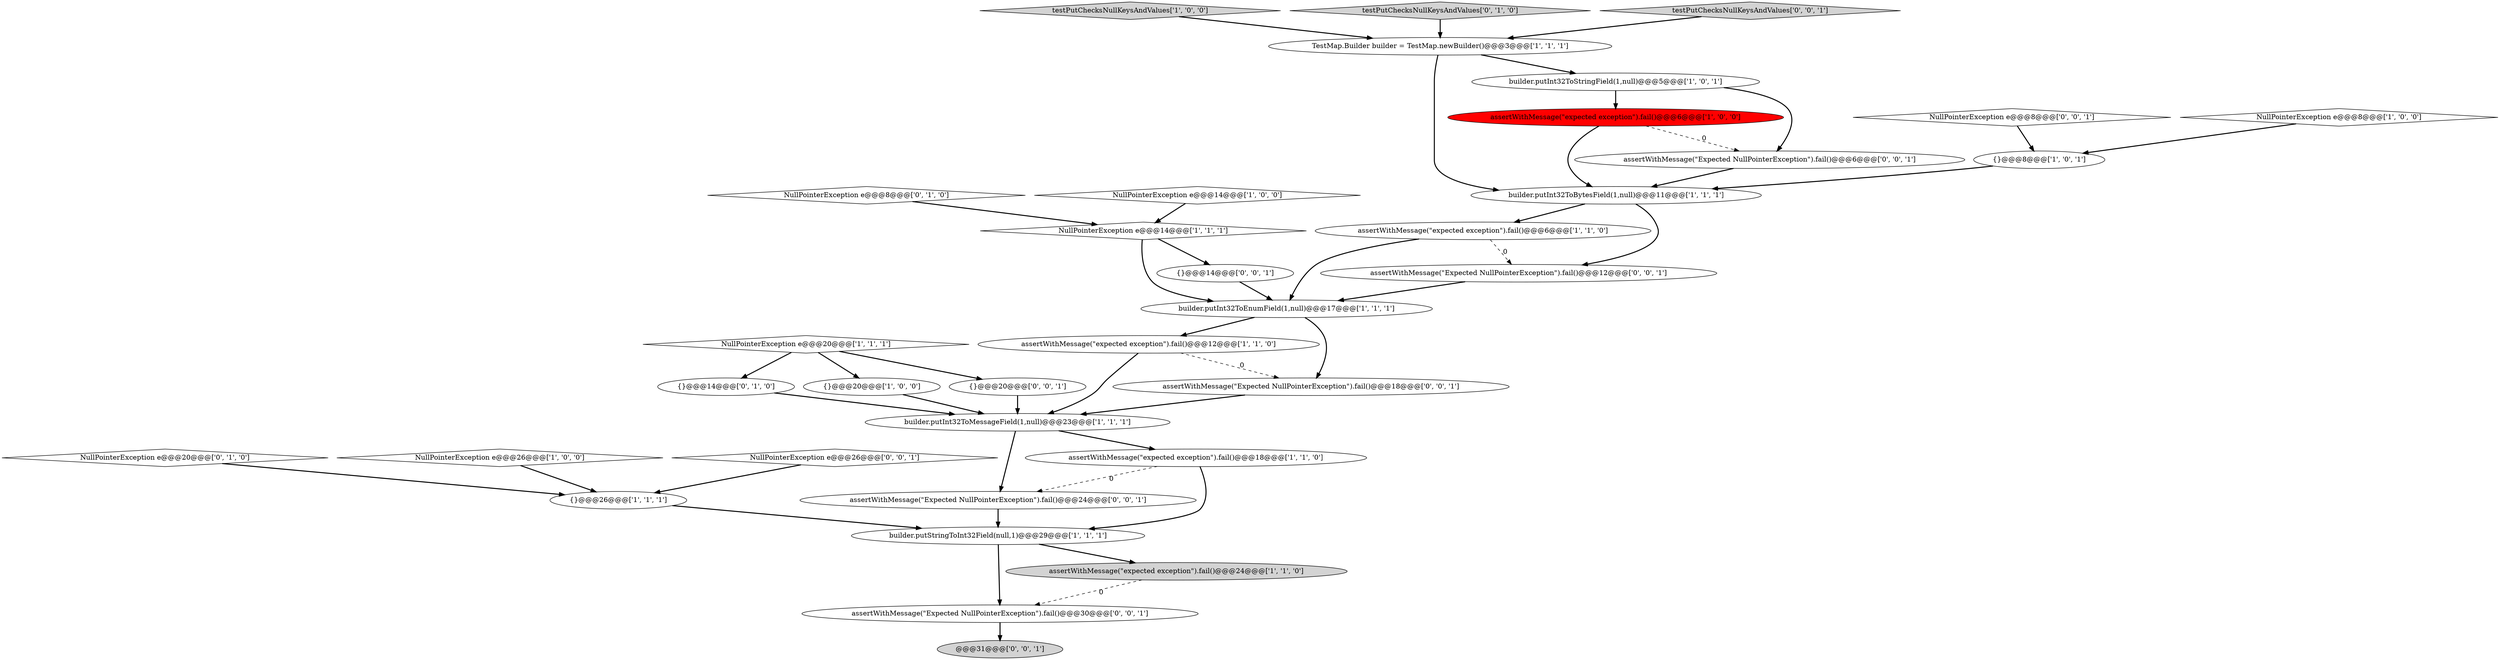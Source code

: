 digraph {
28 [style = filled, label = "{}@@@14@@@['0', '0', '1']", fillcolor = white, shape = ellipse image = "AAA0AAABBB3BBB"];
21 [style = filled, label = "NullPointerException e@@@8@@@['0', '1', '0']", fillcolor = white, shape = diamond image = "AAA0AAABBB2BBB"];
10 [style = filled, label = "builder.putInt32ToBytesField(1,null)@@@11@@@['1', '1', '1']", fillcolor = white, shape = ellipse image = "AAA0AAABBB1BBB"];
11 [style = filled, label = "NullPointerException e@@@14@@@['1', '1', '1']", fillcolor = white, shape = diamond image = "AAA0AAABBB1BBB"];
20 [style = filled, label = "NullPointerException e@@@20@@@['0', '1', '0']", fillcolor = white, shape = diamond image = "AAA0AAABBB2BBB"];
25 [style = filled, label = "NullPointerException e@@@8@@@['0', '0', '1']", fillcolor = white, shape = diamond image = "AAA0AAABBB3BBB"];
14 [style = filled, label = "assertWithMessage(\"expected exception\").fail()@@@12@@@['1', '1', '0']", fillcolor = white, shape = ellipse image = "AAA0AAABBB1BBB"];
2 [style = filled, label = "NullPointerException e@@@26@@@['1', '0', '0']", fillcolor = white, shape = diamond image = "AAA0AAABBB1BBB"];
31 [style = filled, label = "assertWithMessage(\"Expected NullPointerException\").fail()@@@30@@@['0', '0', '1']", fillcolor = white, shape = ellipse image = "AAA0AAABBB3BBB"];
9 [style = filled, label = "assertWithMessage(\"expected exception\").fail()@@@24@@@['1', '1', '0']", fillcolor = lightgray, shape = ellipse image = "AAA0AAABBB1BBB"];
18 [style = filled, label = "testPutChecksNullKeysAndValues['1', '0', '0']", fillcolor = lightgray, shape = diamond image = "AAA0AAABBB1BBB"];
19 [style = filled, label = "{}@@@26@@@['1', '1', '1']", fillcolor = white, shape = ellipse image = "AAA0AAABBB1BBB"];
22 [style = filled, label = "{}@@@14@@@['0', '1', '0']", fillcolor = white, shape = ellipse image = "AAA0AAABBB2BBB"];
7 [style = filled, label = "builder.putInt32ToEnumField(1,null)@@@17@@@['1', '1', '1']", fillcolor = white, shape = ellipse image = "AAA0AAABBB1BBB"];
30 [style = filled, label = "assertWithMessage(\"Expected NullPointerException\").fail()@@@6@@@['0', '0', '1']", fillcolor = white, shape = ellipse image = "AAA0AAABBB3BBB"];
29 [style = filled, label = "assertWithMessage(\"Expected NullPointerException\").fail()@@@18@@@['0', '0', '1']", fillcolor = white, shape = ellipse image = "AAA0AAABBB3BBB"];
12 [style = filled, label = "TestMap.Builder builder = TestMap.newBuilder()@@@3@@@['1', '1', '1']", fillcolor = white, shape = ellipse image = "AAA0AAABBB1BBB"];
23 [style = filled, label = "testPutChecksNullKeysAndValues['0', '1', '0']", fillcolor = lightgray, shape = diamond image = "AAA0AAABBB2BBB"];
33 [style = filled, label = "assertWithMessage(\"Expected NullPointerException\").fail()@@@24@@@['0', '0', '1']", fillcolor = white, shape = ellipse image = "AAA0AAABBB3BBB"];
13 [style = filled, label = "{}@@@20@@@['1', '0', '0']", fillcolor = white, shape = ellipse image = "AAA0AAABBB1BBB"];
24 [style = filled, label = "{}@@@20@@@['0', '0', '1']", fillcolor = white, shape = ellipse image = "AAA0AAABBB3BBB"];
27 [style = filled, label = "NullPointerException e@@@26@@@['0', '0', '1']", fillcolor = white, shape = diamond image = "AAA0AAABBB3BBB"];
0 [style = filled, label = "assertWithMessage(\"expected exception\").fail()@@@6@@@['1', '1', '0']", fillcolor = white, shape = ellipse image = "AAA0AAABBB1BBB"];
15 [style = filled, label = "builder.putInt32ToMessageField(1,null)@@@23@@@['1', '1', '1']", fillcolor = white, shape = ellipse image = "AAA0AAABBB1BBB"];
34 [style = filled, label = "testPutChecksNullKeysAndValues['0', '0', '1']", fillcolor = lightgray, shape = diamond image = "AAA0AAABBB3BBB"];
26 [style = filled, label = "assertWithMessage(\"Expected NullPointerException\").fail()@@@12@@@['0', '0', '1']", fillcolor = white, shape = ellipse image = "AAA0AAABBB3BBB"];
6 [style = filled, label = "assertWithMessage(\"expected exception\").fail()@@@6@@@['1', '0', '0']", fillcolor = red, shape = ellipse image = "AAA1AAABBB1BBB"];
1 [style = filled, label = "builder.putInt32ToStringField(1,null)@@@5@@@['1', '0', '1']", fillcolor = white, shape = ellipse image = "AAA0AAABBB1BBB"];
5 [style = filled, label = "{}@@@8@@@['1', '0', '1']", fillcolor = white, shape = ellipse image = "AAA0AAABBB1BBB"];
3 [style = filled, label = "NullPointerException e@@@8@@@['1', '0', '0']", fillcolor = white, shape = diamond image = "AAA0AAABBB1BBB"];
8 [style = filled, label = "assertWithMessage(\"expected exception\").fail()@@@18@@@['1', '1', '0']", fillcolor = white, shape = ellipse image = "AAA0AAABBB1BBB"];
17 [style = filled, label = "builder.putStringToInt32Field(null,1)@@@29@@@['1', '1', '1']", fillcolor = white, shape = ellipse image = "AAA0AAABBB1BBB"];
32 [style = filled, label = "@@@31@@@['0', '0', '1']", fillcolor = lightgray, shape = ellipse image = "AAA0AAABBB3BBB"];
16 [style = filled, label = "NullPointerException e@@@20@@@['1', '1', '1']", fillcolor = white, shape = diamond image = "AAA0AAABBB1BBB"];
4 [style = filled, label = "NullPointerException e@@@14@@@['1', '0', '0']", fillcolor = white, shape = diamond image = "AAA0AAABBB1BBB"];
5->10 [style = bold, label=""];
11->28 [style = bold, label=""];
29->15 [style = bold, label=""];
16->13 [style = bold, label=""];
2->19 [style = bold, label=""];
22->15 [style = bold, label=""];
26->7 [style = bold, label=""];
24->15 [style = bold, label=""];
8->33 [style = dashed, label="0"];
33->17 [style = bold, label=""];
16->24 [style = bold, label=""];
17->9 [style = bold, label=""];
17->31 [style = bold, label=""];
31->32 [style = bold, label=""];
28->7 [style = bold, label=""];
18->12 [style = bold, label=""];
10->26 [style = bold, label=""];
0->26 [style = dashed, label="0"];
19->17 [style = bold, label=""];
16->22 [style = bold, label=""];
1->30 [style = bold, label=""];
12->1 [style = bold, label=""];
34->12 [style = bold, label=""];
0->7 [style = bold, label=""];
7->14 [style = bold, label=""];
8->17 [style = bold, label=""];
3->5 [style = bold, label=""];
12->10 [style = bold, label=""];
1->6 [style = bold, label=""];
9->31 [style = dashed, label="0"];
21->11 [style = bold, label=""];
6->10 [style = bold, label=""];
10->0 [style = bold, label=""];
30->10 [style = bold, label=""];
25->5 [style = bold, label=""];
14->15 [style = bold, label=""];
23->12 [style = bold, label=""];
27->19 [style = bold, label=""];
13->15 [style = bold, label=""];
6->30 [style = dashed, label="0"];
4->11 [style = bold, label=""];
20->19 [style = bold, label=""];
14->29 [style = dashed, label="0"];
15->8 [style = bold, label=""];
11->7 [style = bold, label=""];
15->33 [style = bold, label=""];
7->29 [style = bold, label=""];
}

